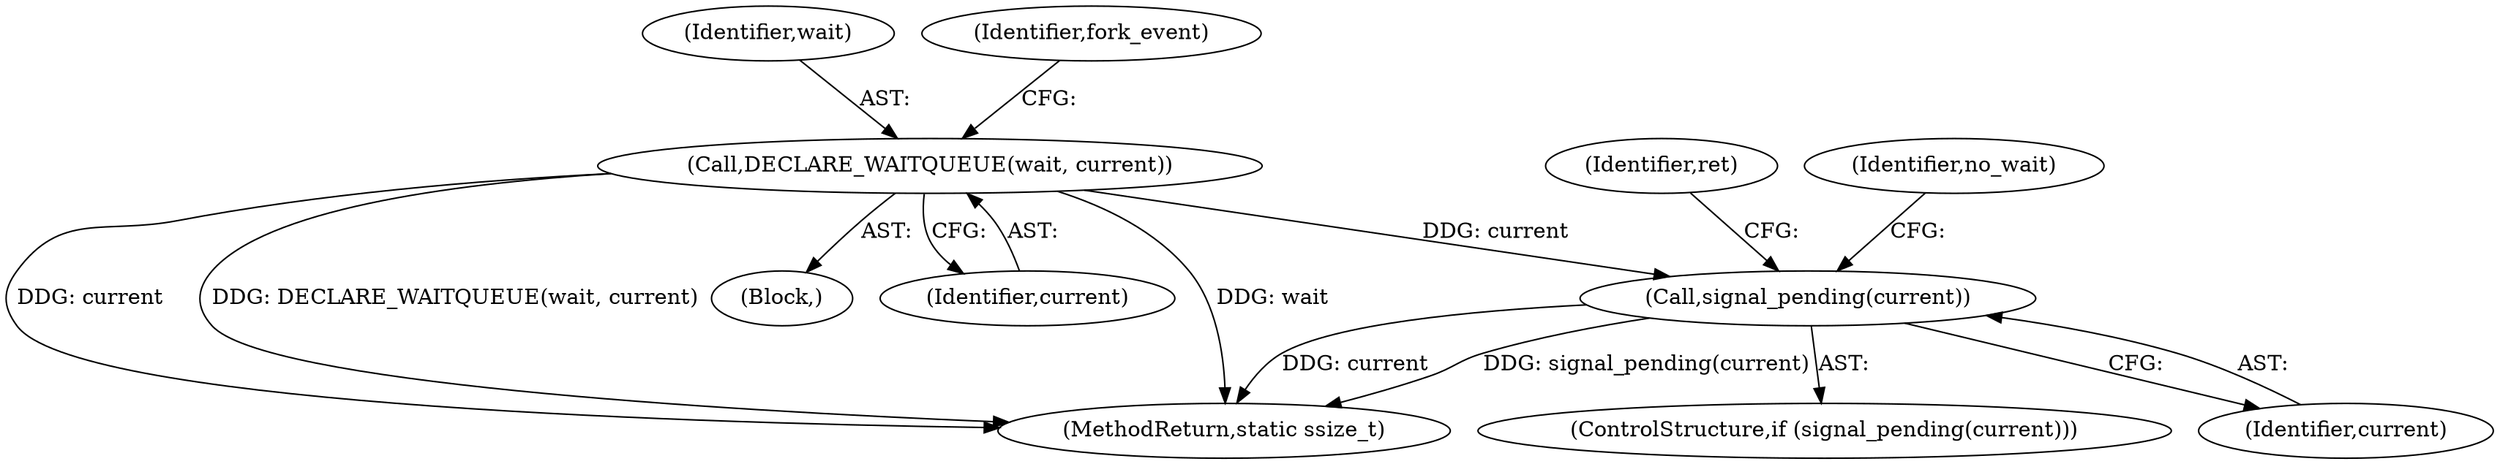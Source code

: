 digraph "0_linux_384632e67e0829deb8015ee6ad916b180049d252@API" {
"1000289" [label="(Call,signal_pending(current))"];
"1000111" [label="(Call,DECLARE_WAITQUEUE(wait, current))"];
"1000288" [label="(ControlStructure,if (signal_pending(current)))"];
"1000408" [label="(MethodReturn,static ssize_t)"];
"1000111" [label="(Call,DECLARE_WAITQUEUE(wait, current))"];
"1000109" [label="(Block,)"];
"1000293" [label="(Identifier,ret)"];
"1000112" [label="(Identifier,wait)"];
"1000113" [label="(Identifier,current)"];
"1000290" [label="(Identifier,current)"];
"1000116" [label="(Identifier,fork_event)"];
"1000289" [label="(Call,signal_pending(current))"];
"1000298" [label="(Identifier,no_wait)"];
"1000289" -> "1000288"  [label="AST: "];
"1000289" -> "1000290"  [label="CFG: "];
"1000290" -> "1000289"  [label="AST: "];
"1000293" -> "1000289"  [label="CFG: "];
"1000298" -> "1000289"  [label="CFG: "];
"1000289" -> "1000408"  [label="DDG: current"];
"1000289" -> "1000408"  [label="DDG: signal_pending(current)"];
"1000111" -> "1000289"  [label="DDG: current"];
"1000111" -> "1000109"  [label="AST: "];
"1000111" -> "1000113"  [label="CFG: "];
"1000112" -> "1000111"  [label="AST: "];
"1000113" -> "1000111"  [label="AST: "];
"1000116" -> "1000111"  [label="CFG: "];
"1000111" -> "1000408"  [label="DDG: wait"];
"1000111" -> "1000408"  [label="DDG: current"];
"1000111" -> "1000408"  [label="DDG: DECLARE_WAITQUEUE(wait, current)"];
}
